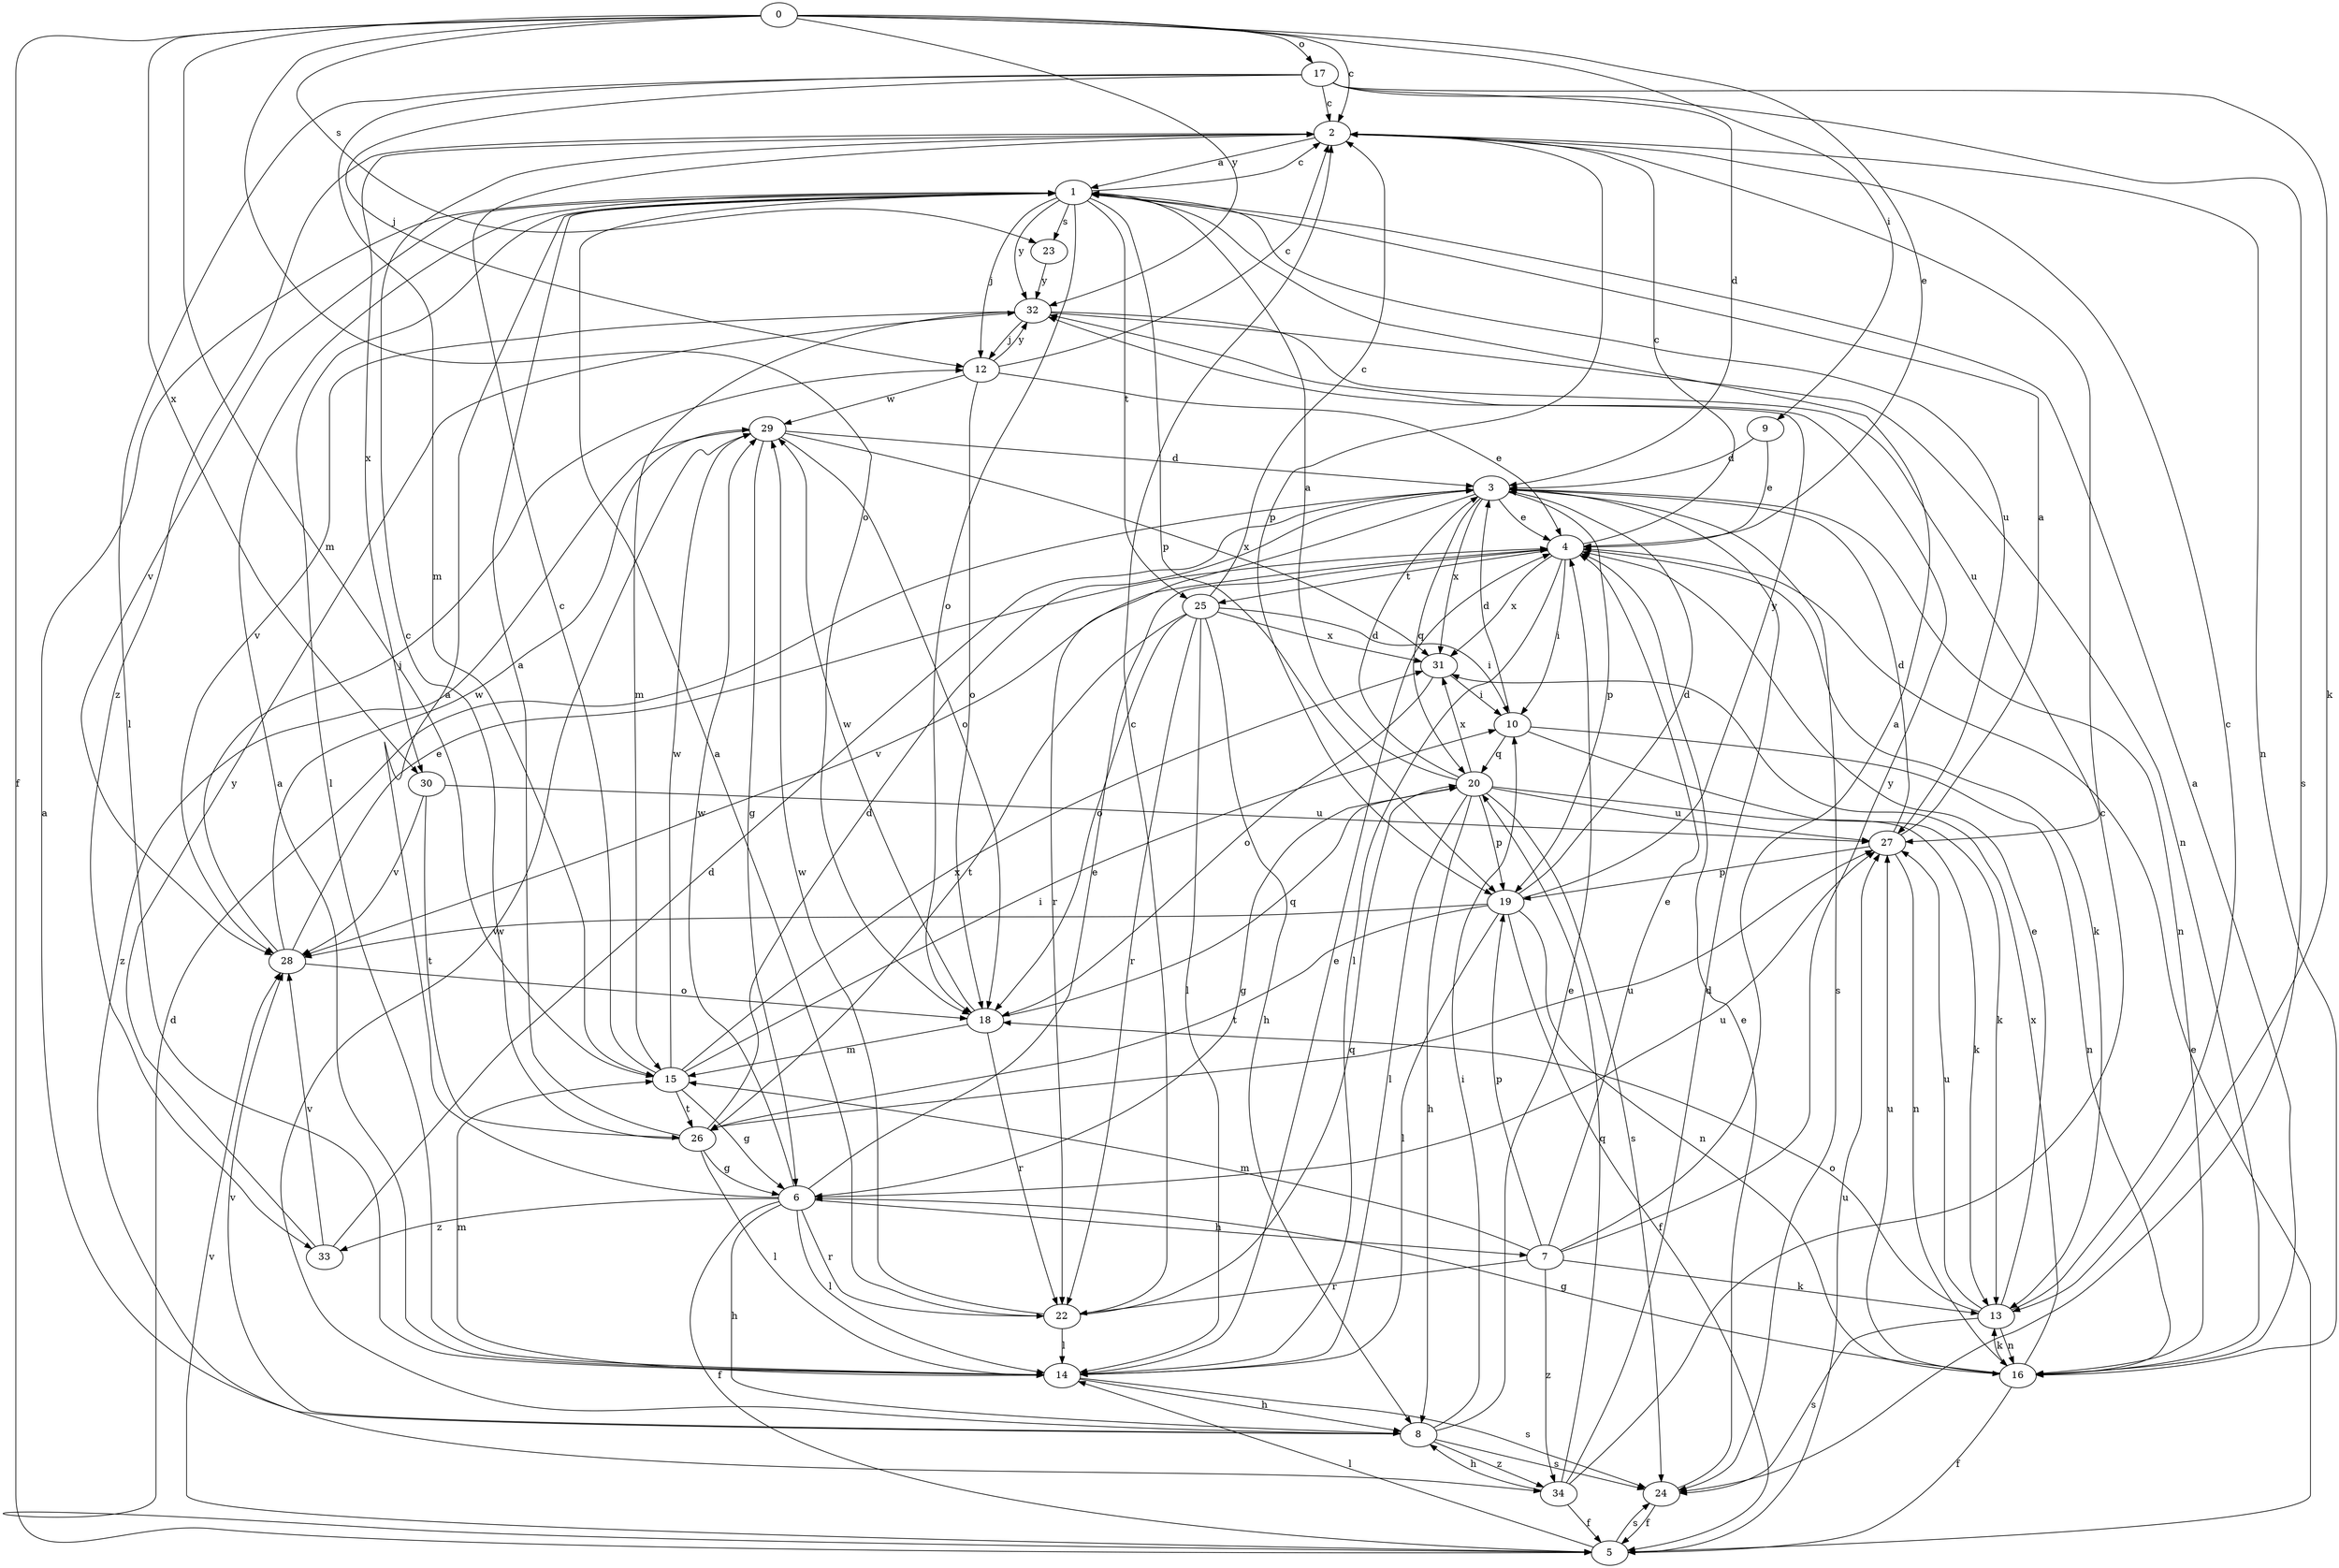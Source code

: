 strict digraph  {
0;
1;
2;
3;
4;
5;
6;
7;
8;
9;
10;
12;
13;
14;
15;
16;
17;
18;
19;
20;
22;
23;
24;
25;
26;
27;
28;
29;
30;
31;
32;
33;
34;
0 -> 2  [label=c];
0 -> 4  [label=e];
0 -> 5  [label=f];
0 -> 9  [label=i];
0 -> 15  [label=m];
0 -> 17  [label=o];
0 -> 18  [label=o];
0 -> 23  [label=s];
0 -> 30  [label=x];
0 -> 32  [label=y];
1 -> 2  [label=c];
1 -> 12  [label=j];
1 -> 14  [label=l];
1 -> 18  [label=o];
1 -> 19  [label=p];
1 -> 23  [label=s];
1 -> 25  [label=t];
1 -> 27  [label=u];
1 -> 28  [label=v];
1 -> 32  [label=y];
2 -> 1  [label=a];
2 -> 16  [label=n];
2 -> 19  [label=p];
2 -> 30  [label=x];
2 -> 33  [label=z];
3 -> 4  [label=e];
3 -> 16  [label=n];
3 -> 19  [label=p];
3 -> 20  [label=q];
3 -> 22  [label=r];
3 -> 24  [label=s];
3 -> 31  [label=x];
4 -> 2  [label=c];
4 -> 10  [label=i];
4 -> 13  [label=k];
4 -> 14  [label=l];
4 -> 25  [label=t];
4 -> 28  [label=v];
4 -> 31  [label=x];
5 -> 3  [label=d];
5 -> 4  [label=e];
5 -> 14  [label=l];
5 -> 24  [label=s];
5 -> 27  [label=u];
5 -> 28  [label=v];
6 -> 1  [label=a];
6 -> 4  [label=e];
6 -> 5  [label=f];
6 -> 7  [label=h];
6 -> 8  [label=h];
6 -> 14  [label=l];
6 -> 22  [label=r];
6 -> 27  [label=u];
6 -> 29  [label=w];
6 -> 33  [label=z];
7 -> 1  [label=a];
7 -> 4  [label=e];
7 -> 13  [label=k];
7 -> 15  [label=m];
7 -> 19  [label=p];
7 -> 22  [label=r];
7 -> 32  [label=y];
7 -> 34  [label=z];
8 -> 1  [label=a];
8 -> 4  [label=e];
8 -> 10  [label=i];
8 -> 24  [label=s];
8 -> 28  [label=v];
8 -> 29  [label=w];
8 -> 34  [label=z];
9 -> 3  [label=d];
9 -> 4  [label=e];
10 -> 3  [label=d];
10 -> 13  [label=k];
10 -> 16  [label=n];
10 -> 20  [label=q];
12 -> 2  [label=c];
12 -> 4  [label=e];
12 -> 18  [label=o];
12 -> 29  [label=w];
12 -> 32  [label=y];
13 -> 2  [label=c];
13 -> 4  [label=e];
13 -> 16  [label=n];
13 -> 18  [label=o];
13 -> 24  [label=s];
13 -> 27  [label=u];
14 -> 1  [label=a];
14 -> 4  [label=e];
14 -> 8  [label=h];
14 -> 15  [label=m];
14 -> 24  [label=s];
15 -> 2  [label=c];
15 -> 6  [label=g];
15 -> 10  [label=i];
15 -> 26  [label=t];
15 -> 29  [label=w];
15 -> 31  [label=x];
16 -> 1  [label=a];
16 -> 5  [label=f];
16 -> 6  [label=g];
16 -> 13  [label=k];
16 -> 27  [label=u];
16 -> 31  [label=x];
17 -> 2  [label=c];
17 -> 3  [label=d];
17 -> 12  [label=j];
17 -> 13  [label=k];
17 -> 14  [label=l];
17 -> 15  [label=m];
17 -> 24  [label=s];
18 -> 15  [label=m];
18 -> 20  [label=q];
18 -> 22  [label=r];
18 -> 29  [label=w];
19 -> 3  [label=d];
19 -> 5  [label=f];
19 -> 14  [label=l];
19 -> 16  [label=n];
19 -> 26  [label=t];
19 -> 28  [label=v];
19 -> 32  [label=y];
20 -> 1  [label=a];
20 -> 3  [label=d];
20 -> 6  [label=g];
20 -> 8  [label=h];
20 -> 13  [label=k];
20 -> 14  [label=l];
20 -> 19  [label=p];
20 -> 24  [label=s];
20 -> 27  [label=u];
20 -> 31  [label=x];
22 -> 1  [label=a];
22 -> 2  [label=c];
22 -> 14  [label=l];
22 -> 20  [label=q];
22 -> 29  [label=w];
23 -> 32  [label=y];
24 -> 4  [label=e];
24 -> 5  [label=f];
25 -> 2  [label=c];
25 -> 8  [label=h];
25 -> 10  [label=i];
25 -> 14  [label=l];
25 -> 18  [label=o];
25 -> 22  [label=r];
25 -> 26  [label=t];
25 -> 31  [label=x];
26 -> 1  [label=a];
26 -> 2  [label=c];
26 -> 3  [label=d];
26 -> 6  [label=g];
26 -> 14  [label=l];
26 -> 27  [label=u];
27 -> 1  [label=a];
27 -> 3  [label=d];
27 -> 16  [label=n];
27 -> 19  [label=p];
28 -> 4  [label=e];
28 -> 12  [label=j];
28 -> 18  [label=o];
28 -> 29  [label=w];
29 -> 3  [label=d];
29 -> 6  [label=g];
29 -> 18  [label=o];
29 -> 31  [label=x];
29 -> 34  [label=z];
30 -> 26  [label=t];
30 -> 27  [label=u];
30 -> 28  [label=v];
31 -> 10  [label=i];
31 -> 18  [label=o];
32 -> 12  [label=j];
32 -> 15  [label=m];
32 -> 16  [label=n];
32 -> 27  [label=u];
32 -> 28  [label=v];
33 -> 3  [label=d];
33 -> 28  [label=v];
33 -> 32  [label=y];
34 -> 2  [label=c];
34 -> 3  [label=d];
34 -> 5  [label=f];
34 -> 8  [label=h];
34 -> 20  [label=q];
}
